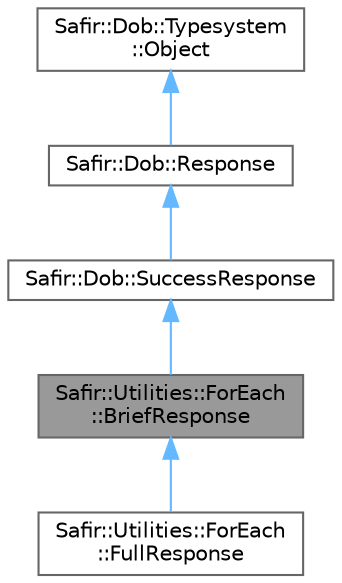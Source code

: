 digraph "Safir::Utilities::ForEach::BriefResponse"
{
 // LATEX_PDF_SIZE
  bgcolor="transparent";
  edge [fontname=Helvetica,fontsize=10,labelfontname=Helvetica,labelfontsize=10];
  node [fontname=Helvetica,fontsize=10,shape=box,height=0.2,width=0.4];
  Node1 [label="Safir::Utilities::ForEach\l::BriefResponse",height=0.2,width=0.4,color="gray40", fillcolor="grey60", style="filled", fontcolor="black",tooltip="Brief response for a ForEach service request."];
  Node2 -> Node1 [dir="back",color="steelblue1",style="solid"];
  Node2 [label="Safir::Dob::SuccessResponse",height=0.2,width=0.4,color="gray40", fillcolor="white", style="filled",URL="$a01939.html",tooltip="The baseclass for all success responses."];
  Node3 -> Node2 [dir="back",color="steelblue1",style="solid"];
  Node3 [label="Safir::Dob::Response",height=0.2,width=0.4,color="gray40", fillcolor="white", style="filled",URL="$a01919.html",tooltip="The baseclass for all responses."];
  Node4 -> Node3 [dir="back",color="steelblue1",style="solid"];
  Node4 [label="Safir::Dob::Typesystem\l::Object",height=0.2,width=0.4,color="gray40", fillcolor="white", style="filled",URL="$a01499.html",tooltip="The base class for all DOB objects."];
  Node1 -> Node5 [dir="back",color="steelblue1",style="solid"];
  Node5 [label="Safir::Utilities::ForEach\l::FullResponse",height=0.2,width=0.4,color="gray40", fillcolor="white", style="filled",URL="$a01963.html",tooltip="Full response for a ForEach service request."];
}
